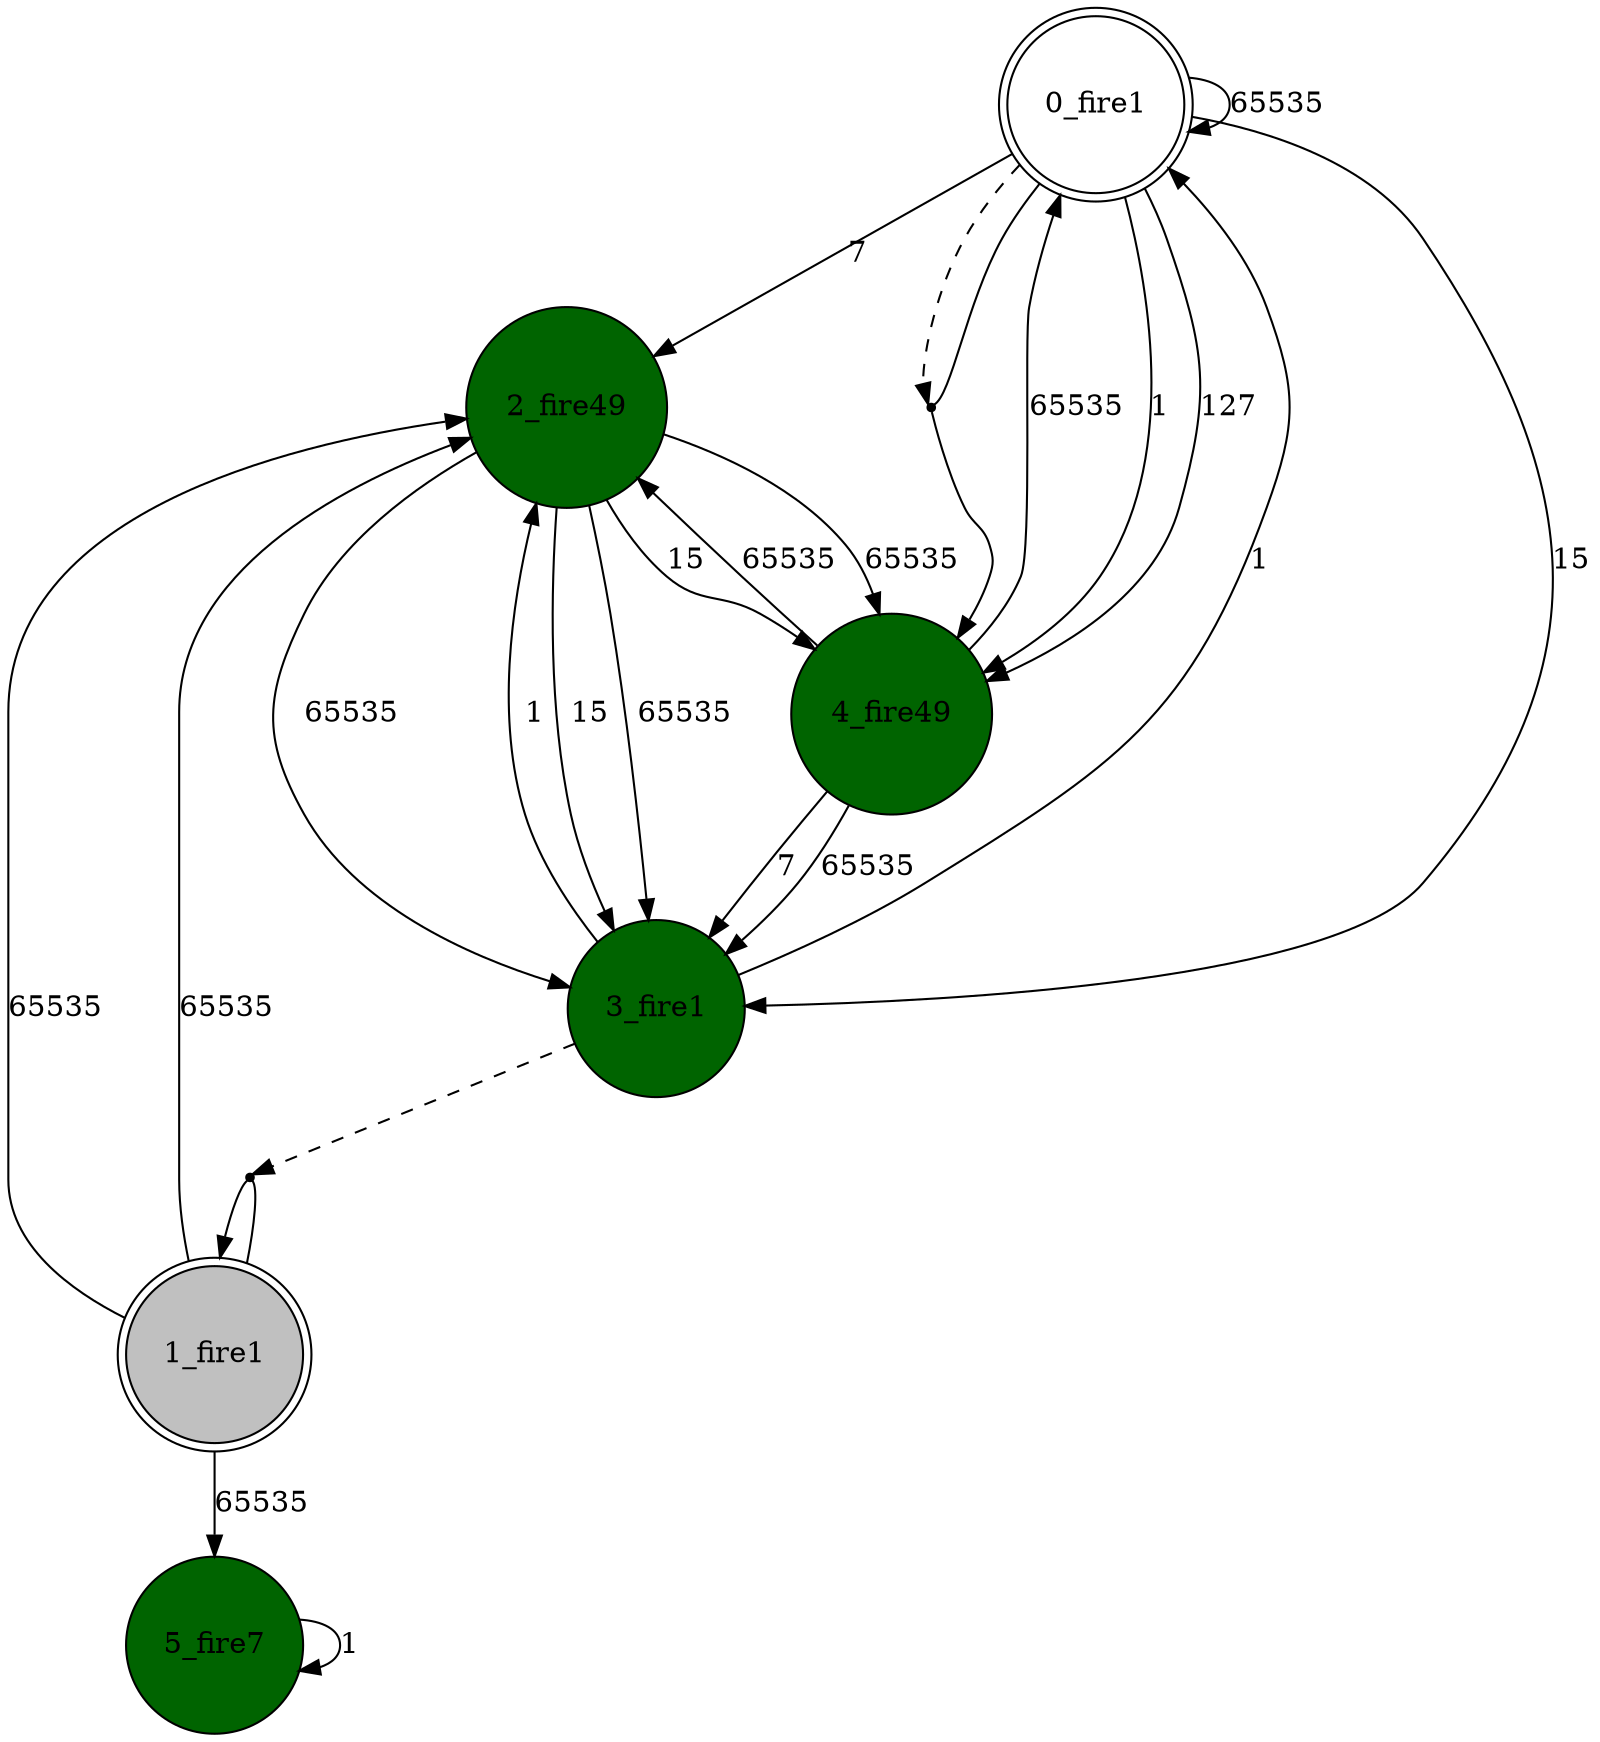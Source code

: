 digraph G {
 node[shape = circle]
0 [label="0_fire1",shape=doublecircle]
1 [label="1_fire1",shape=doublecircle, style=filled, fillcolor=gray]
2 [label="2_fire49",style=filled, fillcolor=darkgreen]
3 [label="3_fire1",style=filled, fillcolor=darkgreen]
4 [label="4_fire49",style=filled, fillcolor=darkgreen]
5 [label="5_fire7",style=filled, fillcolor=darkgreen]
4 -> 3 [label="7"]
1 -> 2 [label="65535"]
7 [shape=point, label=""]
3 -> 7 [style=dashed] 
1 -> 7 [dir=none]
7 -> 1 
8 [shape=point, label=""]
0 -> 8 [style=dashed] 
0 -> 8 [dir=none]
8 -> 4 
1 -> 2 [label="65535"]
0 -> 0 [label="65535"]
2 -> 4 [label="65535"]
2 -> 3 [label="15"]
0 -> 2 [label="7"]
2 -> 3 [label="65535"]
0 -> 4 [label="1"]
0 -> 3 [label="15"]
4 -> 3 [label="65535"]
2 -> 3 [label="65535"]
0 -> 4 [label="127"]
4 -> 2 [label="65535"]
5 -> 5 [label="1"]
2 -> 4 [label="15"]
3 -> 2 [label="1"]
1 -> 5 [label="65535"]
4 -> 0 [label="65535"]
3 -> 0 [label="1"]
}
